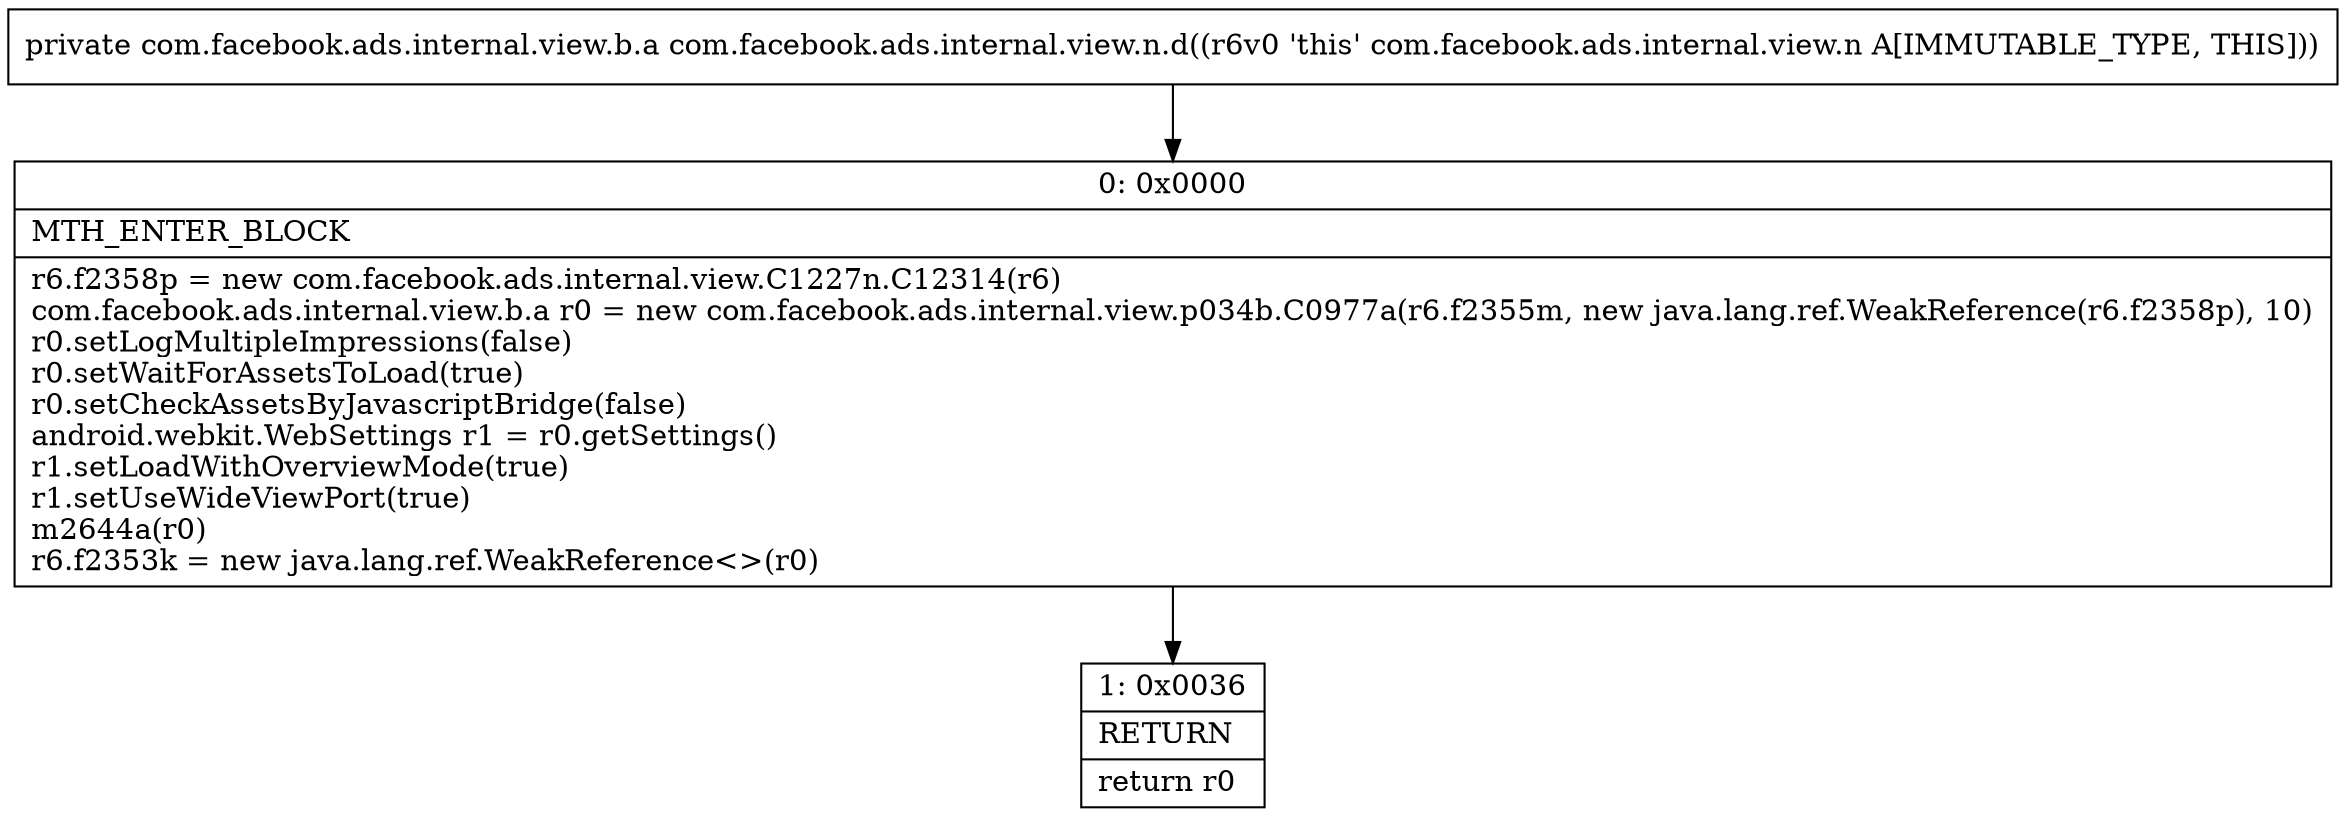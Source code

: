 digraph "CFG forcom.facebook.ads.internal.view.n.d()Lcom\/facebook\/ads\/internal\/view\/b\/a;" {
Node_0 [shape=record,label="{0\:\ 0x0000|MTH_ENTER_BLOCK\l|r6.f2358p = new com.facebook.ads.internal.view.C1227n.C12314(r6)\lcom.facebook.ads.internal.view.b.a r0 = new com.facebook.ads.internal.view.p034b.C0977a(r6.f2355m, new java.lang.ref.WeakReference(r6.f2358p), 10)\lr0.setLogMultipleImpressions(false)\lr0.setWaitForAssetsToLoad(true)\lr0.setCheckAssetsByJavascriptBridge(false)\landroid.webkit.WebSettings r1 = r0.getSettings()\lr1.setLoadWithOverviewMode(true)\lr1.setUseWideViewPort(true)\lm2644a(r0)\lr6.f2353k = new java.lang.ref.WeakReference\<\>(r0)\l}"];
Node_1 [shape=record,label="{1\:\ 0x0036|RETURN\l|return r0\l}"];
MethodNode[shape=record,label="{private com.facebook.ads.internal.view.b.a com.facebook.ads.internal.view.n.d((r6v0 'this' com.facebook.ads.internal.view.n A[IMMUTABLE_TYPE, THIS])) }"];
MethodNode -> Node_0;
Node_0 -> Node_1;
}


